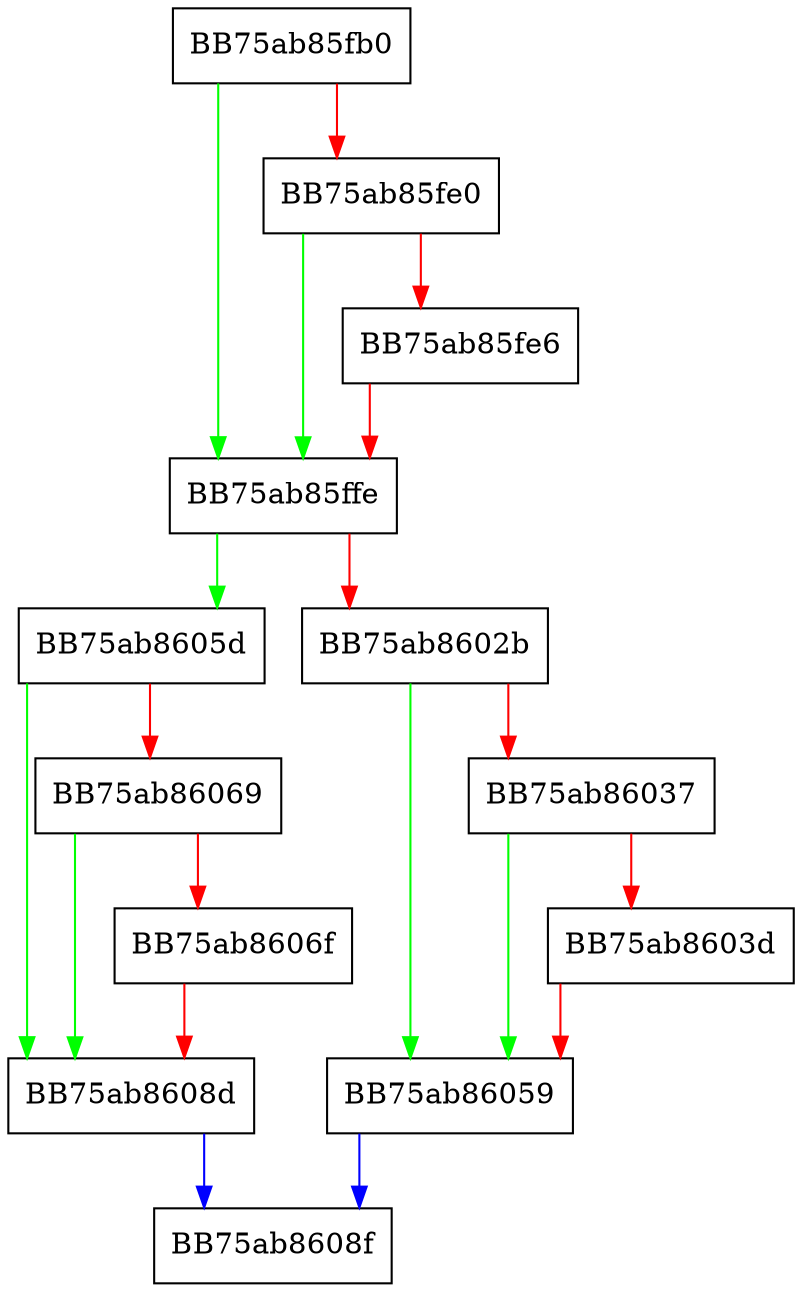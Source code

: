digraph AddPath {
  node [shape="box"];
  graph [splines=ortho];
  BB75ab85fb0 -> BB75ab85ffe [color="green"];
  BB75ab85fb0 -> BB75ab85fe0 [color="red"];
  BB75ab85fe0 -> BB75ab85ffe [color="green"];
  BB75ab85fe0 -> BB75ab85fe6 [color="red"];
  BB75ab85fe6 -> BB75ab85ffe [color="red"];
  BB75ab85ffe -> BB75ab8605d [color="green"];
  BB75ab85ffe -> BB75ab8602b [color="red"];
  BB75ab8602b -> BB75ab86059 [color="green"];
  BB75ab8602b -> BB75ab86037 [color="red"];
  BB75ab86037 -> BB75ab86059 [color="green"];
  BB75ab86037 -> BB75ab8603d [color="red"];
  BB75ab8603d -> BB75ab86059 [color="red"];
  BB75ab86059 -> BB75ab8608f [color="blue"];
  BB75ab8605d -> BB75ab8608d [color="green"];
  BB75ab8605d -> BB75ab86069 [color="red"];
  BB75ab86069 -> BB75ab8608d [color="green"];
  BB75ab86069 -> BB75ab8606f [color="red"];
  BB75ab8606f -> BB75ab8608d [color="red"];
  BB75ab8608d -> BB75ab8608f [color="blue"];
}